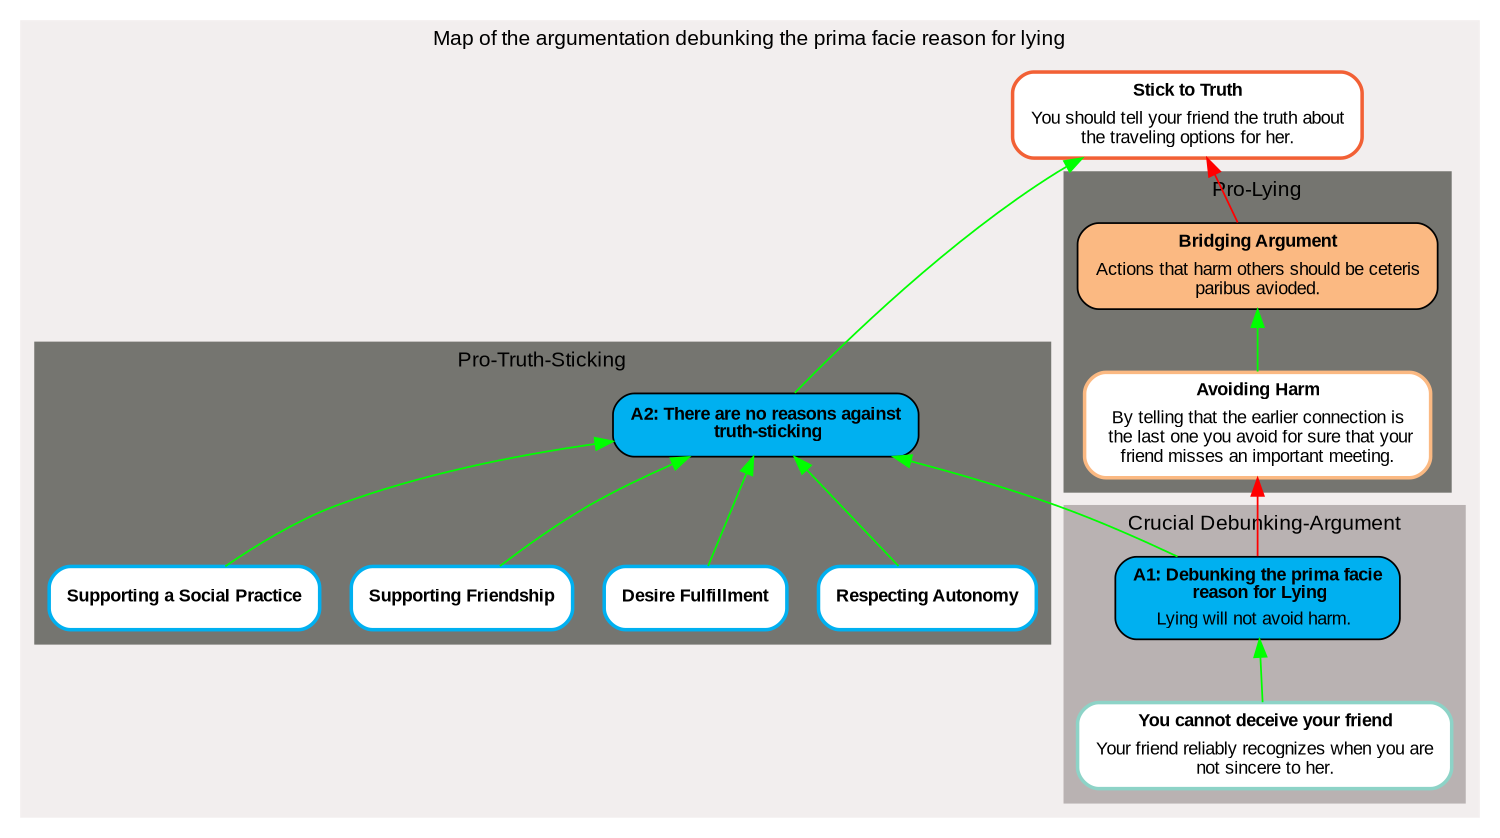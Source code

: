 digraph "Argument Map" {

rankdir = "BT";
concentrate = "false";
ratio = "auto";
size = "10,10";
edge[arrowsize="1", penwidth="1"]graph [bgcolor = "transparent" ]
subgraph cluster_1 {
  label = <<FONT FACE="arial" POINT-SIZE="12" COLOR="#000000">Map&#x20;of&#x20;the&#x20;argumentation&#x20;debunking&#x20;the&#x20;prima&#x20;facie&#x20;reason&#x20;for&#x20;lying</FONT>>;
  color = "#f2eeee";
  margin="8" style = filled;
 labelloc = "b";

  n0 [label=<<TABLE WIDTH="0" ALIGN="CENTER" BORDER="0" CELLSPACING="0"><TR><TD WIDTH="0" ALIGN="TEXT" BALIGN="CENTER"><FONT FACE="arial" POINT-SIZE="10" COLOR="#000000"><B>Stick&#x20;to&#x20;Truth</B></FONT></TD></TR><TR><TD ALIGN="TEXT" WIDTH="0" BALIGN="CENTER"><FONT FACE="arial" POINT-SIZE="10" COLOR="#000000">You&#x20;should&#x20;tell&#x20;your&#x20;friend&#x20;the&#x20;truth&#x20;about<BR/>&#x20;the&#x20;traveling&#x20;options&#x20;for&#x20;her.&#x20;</FONT></TD></TR></TABLE>>, shape="box",  margin="0.11,0.055", style="filled,rounded,bold", color="#F26035", fillcolor="white", labelfontcolor="white", fontcolor="#000000", type="statement-map-node"];

subgraph cluster_2 {
  label = <<FONT FACE="arial" POINT-SIZE="12" COLOR="#000000">Crucial&#x20;Debunking-Argument</FONT>>;
  color = "#b9b2b2";
  margin="8" style = filled;
 labelloc = "b";

  n1 [label=<<TABLE WIDTH="0" ALIGN="CENTER" BORDER="0" CELLSPACING="0"><TR><TD WIDTH="0" ALIGN="TEXT" BALIGN="CENTER"><FONT FACE="arial" POINT-SIZE="10" COLOR="#000000"><B>You&#x20;cannot&#x20;deceive&#x20;your&#x20;friend</B></FONT></TD></TR><TR><TD ALIGN="TEXT" WIDTH="0" BALIGN="CENTER"><FONT FACE="arial" POINT-SIZE="10" COLOR="#000000">Your&#x20;friend&#x20;reliably&#x20;recognizes&#x20;when&#x20;you&#x20;are<BR/>&#x20;not&#x20;sincere&#x20;to&#x20;her.&#x20;</FONT></TD></TR></TABLE>>, shape="box",  margin="0.11,0.055", style="filled,rounded,bold", color="#8dd3c7", fillcolor="white", labelfontcolor="white", fontcolor="#000000", type="statement-map-node"];
  n7 [label=<<TABLE WIDTH="0" ALIGN="CENTER" BORDER="0" CELLSPACING="0"><TR><TD WIDTH="0" ALIGN="TEXT" BALIGN="CENTER"><FONT FACE="arial" POINT-SIZE="10" COLOR="#000000"><B>A1&#x3A;&#x20;Debunking&#x20;the&#x20;prima&#x20;facie<BR/>&#x20;reason&#x20;for&#x20;Lying</B></FONT></TD></TR><TR><TD ALIGN="TEXT" WIDTH="0" BALIGN="CENTER"><FONT FACE="arial" POINT-SIZE="10" COLOR="#000000">Lying&#x20;will&#x20;not&#x20;avoid&#x20;harm.&#x20;</FONT></TD></TR></TABLE>>, margin="0.11,0.055", shape="box", style="filled, rounded", fillcolor="#00B0F0", fontcolor="#000000",  type="argument-map-node"];

}


subgraph cluster_3 {
  label = <<FONT FACE="arial" POINT-SIZE="12" COLOR="#000000">Pro-Lying</FONT>>;
  color = "#757570";
  margin="8" style = filled;
 labelloc = "b";

  n2 [label=<<TABLE WIDTH="0" ALIGN="CENTER" BORDER="0" CELLSPACING="0"><TR><TD WIDTH="0" ALIGN="TEXT" BALIGN="CENTER"><FONT FACE="arial" POINT-SIZE="10" COLOR="#000000"><B>Avoiding&#x20;Harm</B></FONT></TD></TR><TR><TD ALIGN="TEXT" WIDTH="0" BALIGN="CENTER"><FONT FACE="arial" POINT-SIZE="10" COLOR="#000000">By&#x20;telling&#x20;that&#x20;the&#x20;earlier&#x20;connection&#x20;is<BR/>&#x20;the&#x20;last&#x20;one&#x20;you&#x20;avoid&#x20;for&#x20;sure&#x20;that&#x20;your<BR/>&#x20;friend&#x20;misses&#x20;an&#x20;important&#x20;meeting.&#x20;</FONT></TD></TR></TABLE>>, shape="box",  margin="0.11,0.055", style="filled,rounded,bold", color="#FBB982", fillcolor="white", labelfontcolor="white", fontcolor="#000000", type="statement-map-node"];
  n8 [label=<<TABLE WIDTH="0" ALIGN="CENTER" BORDER="0" CELLSPACING="0"><TR><TD WIDTH="0" ALIGN="TEXT" BALIGN="CENTER"><FONT FACE="arial" POINT-SIZE="10" COLOR="#000000"><B>Bridging&#x20;Argument</B></FONT></TD></TR><TR><TD ALIGN="TEXT" WIDTH="0" BALIGN="CENTER"><FONT FACE="arial" POINT-SIZE="10" COLOR="#000000">Actions&#x20;that&#x20;harm&#x20;others&#x20;should&#x20;be&#x20;ceteris<BR/>&#x20;paribus&#x20;avioded.&#x20;</FONT></TD></TR></TABLE>>, margin="0.11,0.055", shape="box", style="filled, rounded", fillcolor="#FBB982", fontcolor="#000000",  type="argument-map-node"];

}


subgraph cluster_4 {
  label = <<FONT FACE="arial" POINT-SIZE="12" COLOR="#000000">Pro-Truth-Sticking</FONT>>;
  color = "#757570";
  margin="8" style = filled;
 labelloc = "b";

  n3 [label=<<TABLE WIDTH="0" ALIGN="CENTER" BORDER="0" CELLSPACING="0"><TR><TD WIDTH="0" ALIGN="TEXT" BALIGN="CENTER"><FONT FACE="arial" POINT-SIZE="10" COLOR="#000000"><B>Respecting&#x20;Autonomy</B></FONT></TD></TR></TABLE>>, shape="box",  margin="0.11,0.055", style="filled,rounded,bold", color="#00B0F0", fillcolor="white", labelfontcolor="white", fontcolor="#000000", type="statement-map-node"];
  n4 [label=<<TABLE WIDTH="0" ALIGN="CENTER" BORDER="0" CELLSPACING="0"><TR><TD WIDTH="0" ALIGN="TEXT" BALIGN="CENTER"><FONT FACE="arial" POINT-SIZE="10" COLOR="#000000"><B>Desire&#x20;Fulfillment</B></FONT></TD></TR></TABLE>>, shape="box",  margin="0.11,0.055", style="filled,rounded,bold", color="#00B0F0", fillcolor="white", labelfontcolor="white", fontcolor="#000000", type="statement-map-node"];
  n5 [label=<<TABLE WIDTH="0" ALIGN="CENTER" BORDER="0" CELLSPACING="0"><TR><TD WIDTH="0" ALIGN="TEXT" BALIGN="CENTER"><FONT FACE="arial" POINT-SIZE="10" COLOR="#000000"><B>Supporting&#x20;Friendship</B></FONT></TD></TR></TABLE>>, shape="box",  margin="0.11,0.055", style="filled,rounded,bold", color="#00B0F0", fillcolor="white", labelfontcolor="white", fontcolor="#000000", type="statement-map-node"];
  n6 [label=<<TABLE WIDTH="0" ALIGN="CENTER" BORDER="0" CELLSPACING="0"><TR><TD WIDTH="0" ALIGN="TEXT" BALIGN="CENTER"><FONT FACE="arial" POINT-SIZE="10" COLOR="#000000"><B>Supporting&#x20;a&#x20;Social&#x20;Practice</B></FONT></TD></TR></TABLE>>, shape="box",  margin="0.11,0.055", style="filled,rounded,bold", color="#00B0F0", fillcolor="white", labelfontcolor="white", fontcolor="#000000", type="statement-map-node"];
  n9 [label=<<TABLE WIDTH="0" ALIGN="CENTER" BORDER="0" CELLSPACING="0"><TR><TD WIDTH="0" ALIGN="TEXT" BALIGN="CENTER"><FONT FACE="arial" POINT-SIZE="10" COLOR="#000000"><B>A2&#x3A;&#x20;There&#x20;are&#x20;no&#x20;reasons&#x20;against<BR/>&#x20;truth-sticking</B></FONT></TD></TR></TABLE>>, margin="0.11,0.055", shape="box", style="filled, rounded", fillcolor="#00B0F0", fontcolor="#000000",  type="argument-map-node"];

}


}



  n7 -> n2 [type="attack", color="#ff0000"];
  n8 -> n0 [type="attack", color="#ff0000"];
  n2 -> n8 [type="support", color="#00ff00"];
  n3 -> n9 [type="support", color="#00ff00"];
  n4 -> n9 [type="support", color="#00ff00"];
  n5 -> n9 [type="support", color="#00ff00"];
  n6 -> n9 [type="support", color="#00ff00"];
  n7 -> n9 [type="support", color="#00ff00"];
  n9 -> n0 [type="support", color="#00ff00"];
  n1 -> n7 [type="support", color="#00ff00"];

}